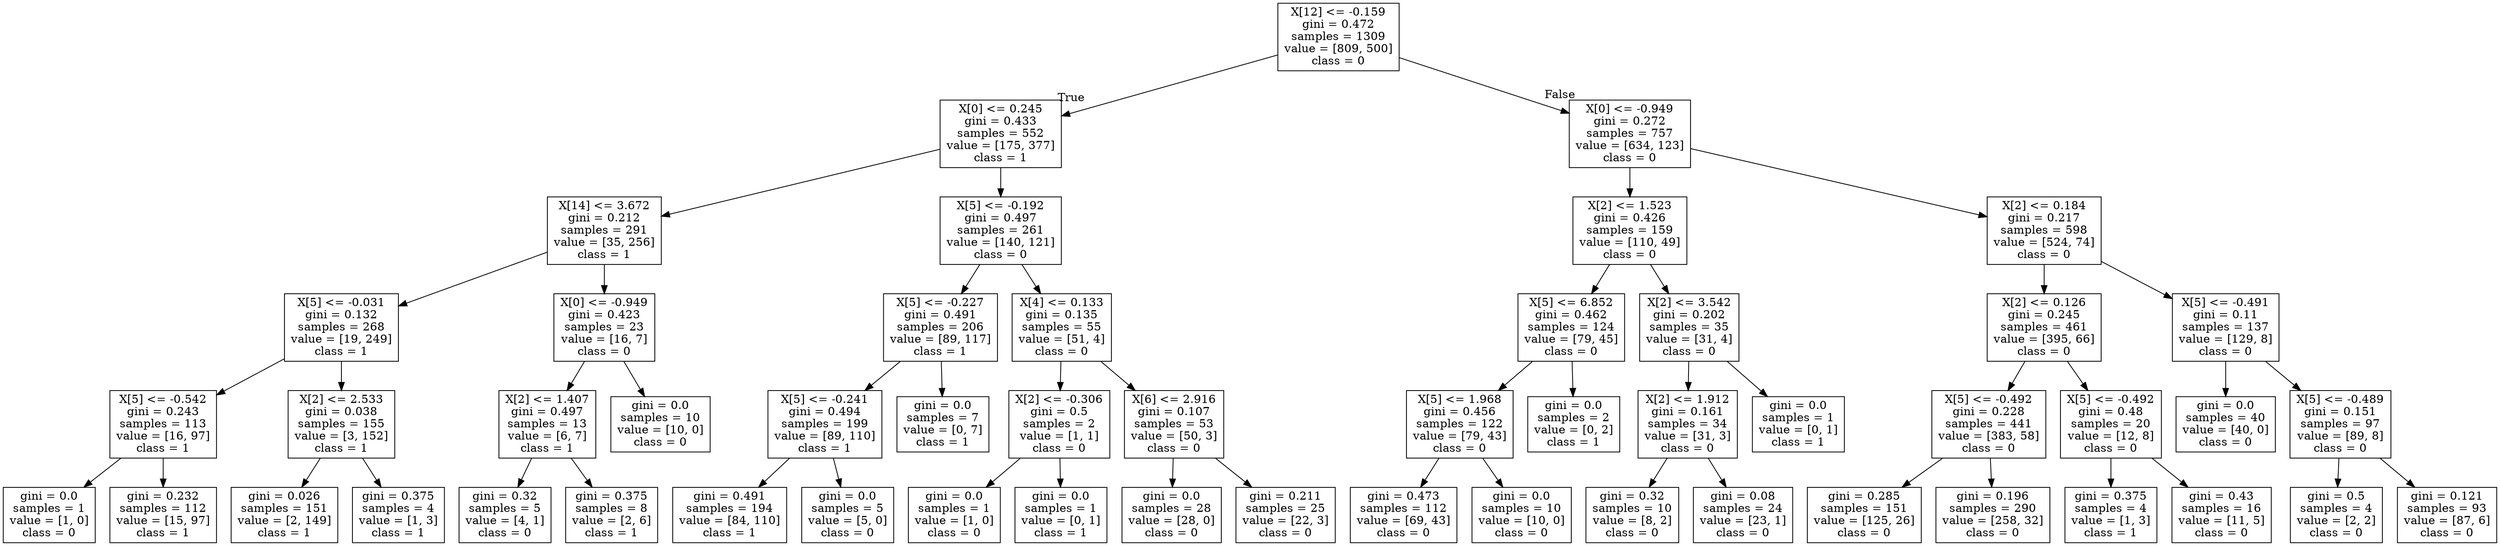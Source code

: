 digraph Tree {
node [shape=box] ;
0 [label="X[12] <= -0.159\ngini = 0.472\nsamples = 1309\nvalue = [809, 500]\nclass = 0"] ;
1 [label="X[0] <= 0.245\ngini = 0.433\nsamples = 552\nvalue = [175, 377]\nclass = 1"] ;
0 -> 1 [labeldistance=2.5, labelangle=45, headlabel="True"] ;
2 [label="X[14] <= 3.672\ngini = 0.212\nsamples = 291\nvalue = [35, 256]\nclass = 1"] ;
1 -> 2 ;
3 [label="X[5] <= -0.031\ngini = 0.132\nsamples = 268\nvalue = [19, 249]\nclass = 1"] ;
2 -> 3 ;
4 [label="X[5] <= -0.542\ngini = 0.243\nsamples = 113\nvalue = [16, 97]\nclass = 1"] ;
3 -> 4 ;
5 [label="gini = 0.0\nsamples = 1\nvalue = [1, 0]\nclass = 0"] ;
4 -> 5 ;
6 [label="gini = 0.232\nsamples = 112\nvalue = [15, 97]\nclass = 1"] ;
4 -> 6 ;
7 [label="X[2] <= 2.533\ngini = 0.038\nsamples = 155\nvalue = [3, 152]\nclass = 1"] ;
3 -> 7 ;
8 [label="gini = 0.026\nsamples = 151\nvalue = [2, 149]\nclass = 1"] ;
7 -> 8 ;
9 [label="gini = 0.375\nsamples = 4\nvalue = [1, 3]\nclass = 1"] ;
7 -> 9 ;
10 [label="X[0] <= -0.949\ngini = 0.423\nsamples = 23\nvalue = [16, 7]\nclass = 0"] ;
2 -> 10 ;
11 [label="X[2] <= 1.407\ngini = 0.497\nsamples = 13\nvalue = [6, 7]\nclass = 1"] ;
10 -> 11 ;
12 [label="gini = 0.32\nsamples = 5\nvalue = [4, 1]\nclass = 0"] ;
11 -> 12 ;
13 [label="gini = 0.375\nsamples = 8\nvalue = [2, 6]\nclass = 1"] ;
11 -> 13 ;
14 [label="gini = 0.0\nsamples = 10\nvalue = [10, 0]\nclass = 0"] ;
10 -> 14 ;
15 [label="X[5] <= -0.192\ngini = 0.497\nsamples = 261\nvalue = [140, 121]\nclass = 0"] ;
1 -> 15 ;
16 [label="X[5] <= -0.227\ngini = 0.491\nsamples = 206\nvalue = [89, 117]\nclass = 1"] ;
15 -> 16 ;
17 [label="X[5] <= -0.241\ngini = 0.494\nsamples = 199\nvalue = [89, 110]\nclass = 1"] ;
16 -> 17 ;
18 [label="gini = 0.491\nsamples = 194\nvalue = [84, 110]\nclass = 1"] ;
17 -> 18 ;
19 [label="gini = 0.0\nsamples = 5\nvalue = [5, 0]\nclass = 0"] ;
17 -> 19 ;
20 [label="gini = 0.0\nsamples = 7\nvalue = [0, 7]\nclass = 1"] ;
16 -> 20 ;
21 [label="X[4] <= 0.133\ngini = 0.135\nsamples = 55\nvalue = [51, 4]\nclass = 0"] ;
15 -> 21 ;
22 [label="X[2] <= -0.306\ngini = 0.5\nsamples = 2\nvalue = [1, 1]\nclass = 0"] ;
21 -> 22 ;
23 [label="gini = 0.0\nsamples = 1\nvalue = [1, 0]\nclass = 0"] ;
22 -> 23 ;
24 [label="gini = 0.0\nsamples = 1\nvalue = [0, 1]\nclass = 1"] ;
22 -> 24 ;
25 [label="X[6] <= 2.916\ngini = 0.107\nsamples = 53\nvalue = [50, 3]\nclass = 0"] ;
21 -> 25 ;
26 [label="gini = 0.0\nsamples = 28\nvalue = [28, 0]\nclass = 0"] ;
25 -> 26 ;
27 [label="gini = 0.211\nsamples = 25\nvalue = [22, 3]\nclass = 0"] ;
25 -> 27 ;
28 [label="X[0] <= -0.949\ngini = 0.272\nsamples = 757\nvalue = [634, 123]\nclass = 0"] ;
0 -> 28 [labeldistance=2.5, labelangle=-45, headlabel="False"] ;
29 [label="X[2] <= 1.523\ngini = 0.426\nsamples = 159\nvalue = [110, 49]\nclass = 0"] ;
28 -> 29 ;
30 [label="X[5] <= 6.852\ngini = 0.462\nsamples = 124\nvalue = [79, 45]\nclass = 0"] ;
29 -> 30 ;
31 [label="X[5] <= 1.968\ngini = 0.456\nsamples = 122\nvalue = [79, 43]\nclass = 0"] ;
30 -> 31 ;
32 [label="gini = 0.473\nsamples = 112\nvalue = [69, 43]\nclass = 0"] ;
31 -> 32 ;
33 [label="gini = 0.0\nsamples = 10\nvalue = [10, 0]\nclass = 0"] ;
31 -> 33 ;
34 [label="gini = 0.0\nsamples = 2\nvalue = [0, 2]\nclass = 1"] ;
30 -> 34 ;
35 [label="X[2] <= 3.542\ngini = 0.202\nsamples = 35\nvalue = [31, 4]\nclass = 0"] ;
29 -> 35 ;
36 [label="X[2] <= 1.912\ngini = 0.161\nsamples = 34\nvalue = [31, 3]\nclass = 0"] ;
35 -> 36 ;
37 [label="gini = 0.32\nsamples = 10\nvalue = [8, 2]\nclass = 0"] ;
36 -> 37 ;
38 [label="gini = 0.08\nsamples = 24\nvalue = [23, 1]\nclass = 0"] ;
36 -> 38 ;
39 [label="gini = 0.0\nsamples = 1\nvalue = [0, 1]\nclass = 1"] ;
35 -> 39 ;
40 [label="X[2] <= 0.184\ngini = 0.217\nsamples = 598\nvalue = [524, 74]\nclass = 0"] ;
28 -> 40 ;
41 [label="X[2] <= 0.126\ngini = 0.245\nsamples = 461\nvalue = [395, 66]\nclass = 0"] ;
40 -> 41 ;
42 [label="X[5] <= -0.492\ngini = 0.228\nsamples = 441\nvalue = [383, 58]\nclass = 0"] ;
41 -> 42 ;
43 [label="gini = 0.285\nsamples = 151\nvalue = [125, 26]\nclass = 0"] ;
42 -> 43 ;
44 [label="gini = 0.196\nsamples = 290\nvalue = [258, 32]\nclass = 0"] ;
42 -> 44 ;
45 [label="X[5] <= -0.492\ngini = 0.48\nsamples = 20\nvalue = [12, 8]\nclass = 0"] ;
41 -> 45 ;
46 [label="gini = 0.375\nsamples = 4\nvalue = [1, 3]\nclass = 1"] ;
45 -> 46 ;
47 [label="gini = 0.43\nsamples = 16\nvalue = [11, 5]\nclass = 0"] ;
45 -> 47 ;
48 [label="X[5] <= -0.491\ngini = 0.11\nsamples = 137\nvalue = [129, 8]\nclass = 0"] ;
40 -> 48 ;
49 [label="gini = 0.0\nsamples = 40\nvalue = [40, 0]\nclass = 0"] ;
48 -> 49 ;
50 [label="X[5] <= -0.489\ngini = 0.151\nsamples = 97\nvalue = [89, 8]\nclass = 0"] ;
48 -> 50 ;
51 [label="gini = 0.5\nsamples = 4\nvalue = [2, 2]\nclass = 0"] ;
50 -> 51 ;
52 [label="gini = 0.121\nsamples = 93\nvalue = [87, 6]\nclass = 0"] ;
50 -> 52 ;
}
